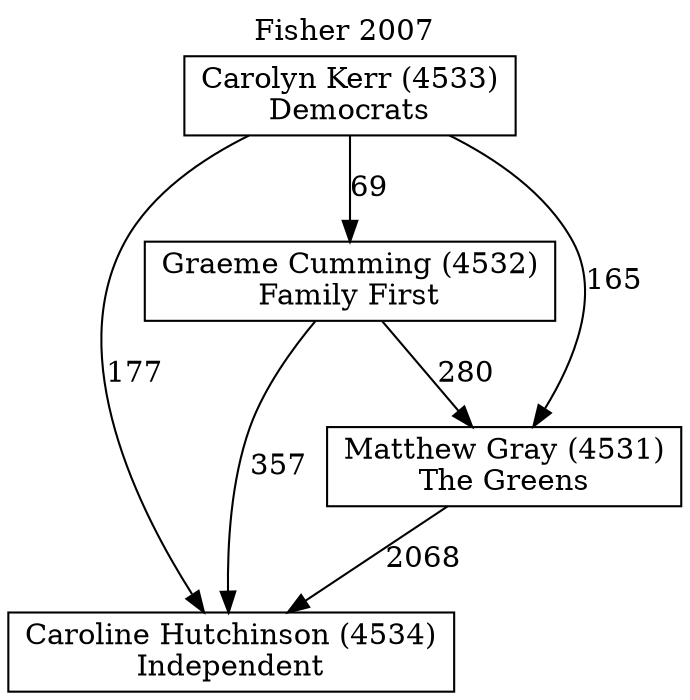 // House preference flow
digraph "Caroline Hutchinson (4534)_Fisher_2007" {
	graph [label="Fisher 2007" labelloc=t mclimit=10]
	node [shape=box]
	"Caroline Hutchinson (4534)" [label="Caroline Hutchinson (4534)
Independent"]
	"Carolyn Kerr (4533)" [label="Carolyn Kerr (4533)
Democrats"]
	"Graeme Cumming (4532)" [label="Graeme Cumming (4532)
Family First"]
	"Matthew Gray (4531)" [label="Matthew Gray (4531)
The Greens"]
	"Carolyn Kerr (4533)" -> "Caroline Hutchinson (4534)" [label=177]
	"Carolyn Kerr (4533)" -> "Graeme Cumming (4532)" [label=69]
	"Carolyn Kerr (4533)" -> "Matthew Gray (4531)" [label=165]
	"Graeme Cumming (4532)" -> "Caroline Hutchinson (4534)" [label=357]
	"Graeme Cumming (4532)" -> "Matthew Gray (4531)" [label=280]
	"Matthew Gray (4531)" -> "Caroline Hutchinson (4534)" [label=2068]
}
